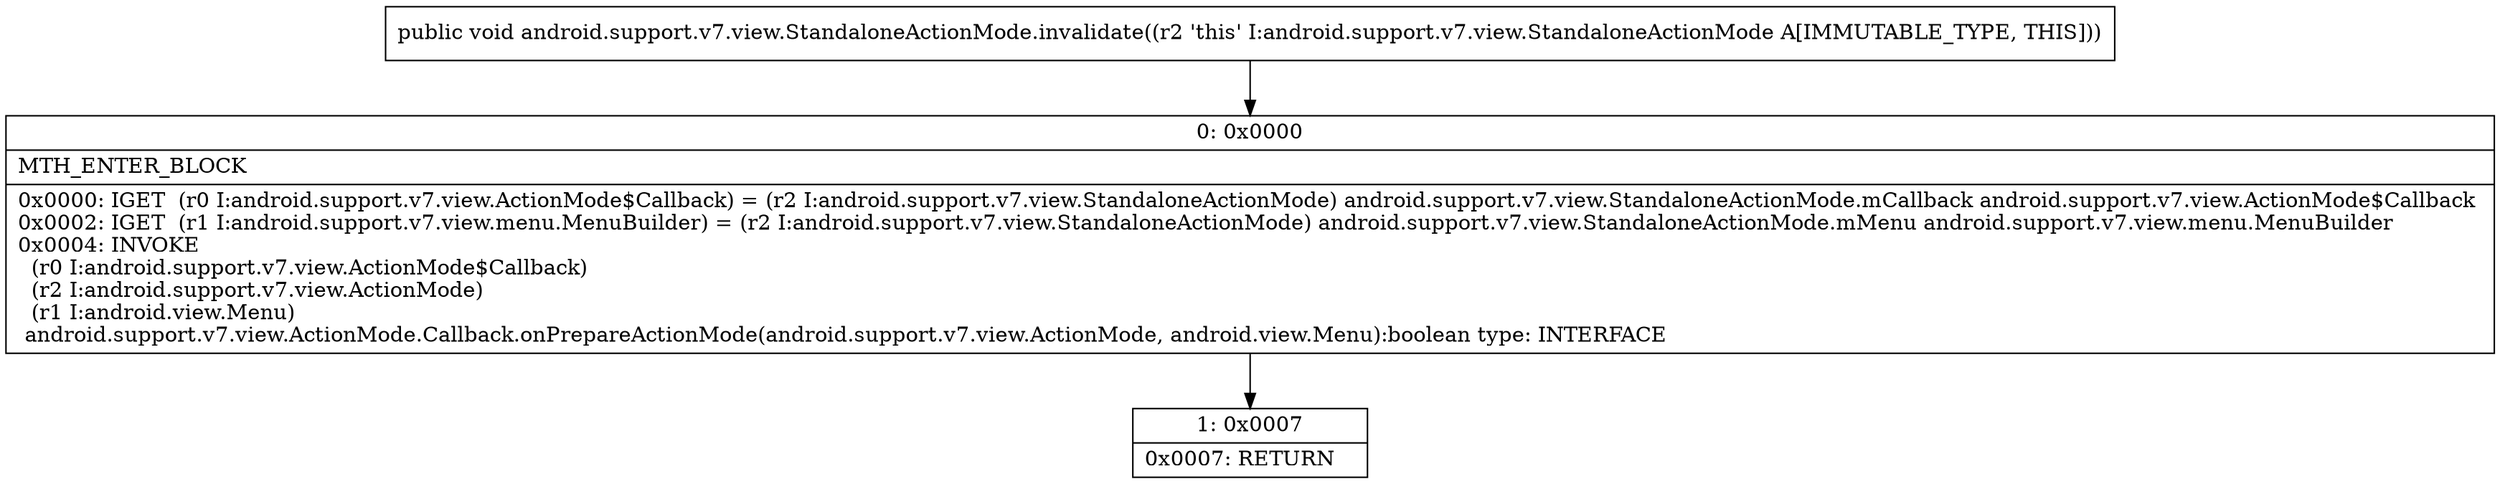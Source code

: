 digraph "CFG forandroid.support.v7.view.StandaloneActionMode.invalidate()V" {
Node_0 [shape=record,label="{0\:\ 0x0000|MTH_ENTER_BLOCK\l|0x0000: IGET  (r0 I:android.support.v7.view.ActionMode$Callback) = (r2 I:android.support.v7.view.StandaloneActionMode) android.support.v7.view.StandaloneActionMode.mCallback android.support.v7.view.ActionMode$Callback \l0x0002: IGET  (r1 I:android.support.v7.view.menu.MenuBuilder) = (r2 I:android.support.v7.view.StandaloneActionMode) android.support.v7.view.StandaloneActionMode.mMenu android.support.v7.view.menu.MenuBuilder \l0x0004: INVOKE  \l  (r0 I:android.support.v7.view.ActionMode$Callback)\l  (r2 I:android.support.v7.view.ActionMode)\l  (r1 I:android.view.Menu)\l android.support.v7.view.ActionMode.Callback.onPrepareActionMode(android.support.v7.view.ActionMode, android.view.Menu):boolean type: INTERFACE \l}"];
Node_1 [shape=record,label="{1\:\ 0x0007|0x0007: RETURN   \l}"];
MethodNode[shape=record,label="{public void android.support.v7.view.StandaloneActionMode.invalidate((r2 'this' I:android.support.v7.view.StandaloneActionMode A[IMMUTABLE_TYPE, THIS])) }"];
MethodNode -> Node_0;
Node_0 -> Node_1;
}

